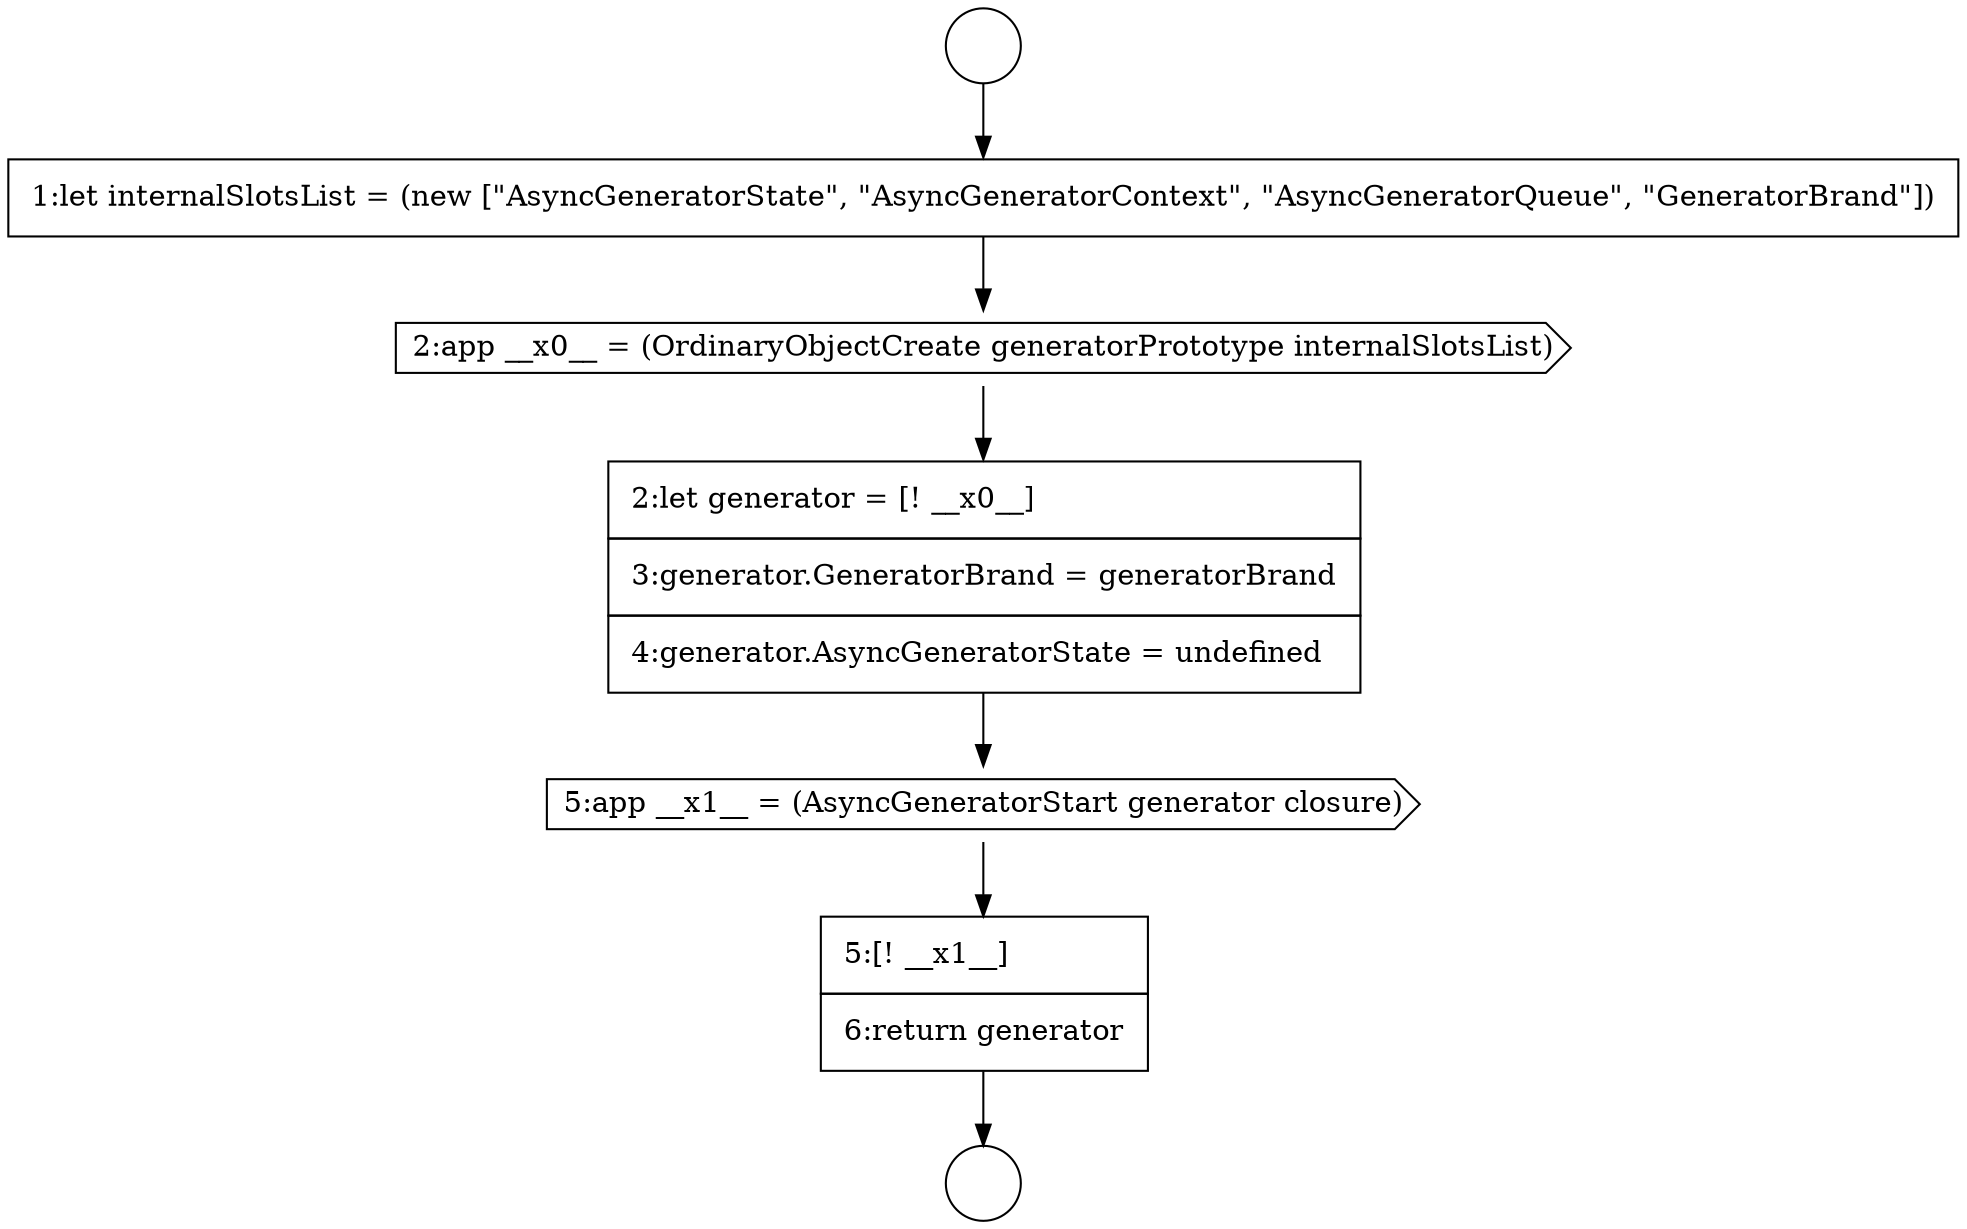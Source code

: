 digraph {
  node19374 [shape=cds, label=<<font color="black">2:app __x0__ = (OrdinaryObjectCreate generatorPrototype internalSlotsList)</font>> color="black" fillcolor="white" style=filled]
  node19373 [shape=none, margin=0, label=<<font color="black">
    <table border="0" cellborder="1" cellspacing="0" cellpadding="10">
      <tr><td align="left">1:let internalSlotsList = (new [&quot;AsyncGeneratorState&quot;, &quot;AsyncGeneratorContext&quot;, &quot;AsyncGeneratorQueue&quot;, &quot;GeneratorBrand&quot;])</td></tr>
    </table>
  </font>> color="black" fillcolor="white" style=filled]
  node19376 [shape=cds, label=<<font color="black">5:app __x1__ = (AsyncGeneratorStart generator closure)</font>> color="black" fillcolor="white" style=filled]
  node19372 [shape=circle label=" " color="black" fillcolor="white" style=filled]
  node19377 [shape=none, margin=0, label=<<font color="black">
    <table border="0" cellborder="1" cellspacing="0" cellpadding="10">
      <tr><td align="left">5:[! __x1__]</td></tr>
      <tr><td align="left">6:return generator</td></tr>
    </table>
  </font>> color="black" fillcolor="white" style=filled]
  node19375 [shape=none, margin=0, label=<<font color="black">
    <table border="0" cellborder="1" cellspacing="0" cellpadding="10">
      <tr><td align="left">2:let generator = [! __x0__]</td></tr>
      <tr><td align="left">3:generator.GeneratorBrand = generatorBrand</td></tr>
      <tr><td align="left">4:generator.AsyncGeneratorState = undefined</td></tr>
    </table>
  </font>> color="black" fillcolor="white" style=filled]
  node19371 [shape=circle label=" " color="black" fillcolor="white" style=filled]
  node19374 -> node19375 [ color="black"]
  node19375 -> node19376 [ color="black"]
  node19376 -> node19377 [ color="black"]
  node19371 -> node19373 [ color="black"]
  node19377 -> node19372 [ color="black"]
  node19373 -> node19374 [ color="black"]
}
